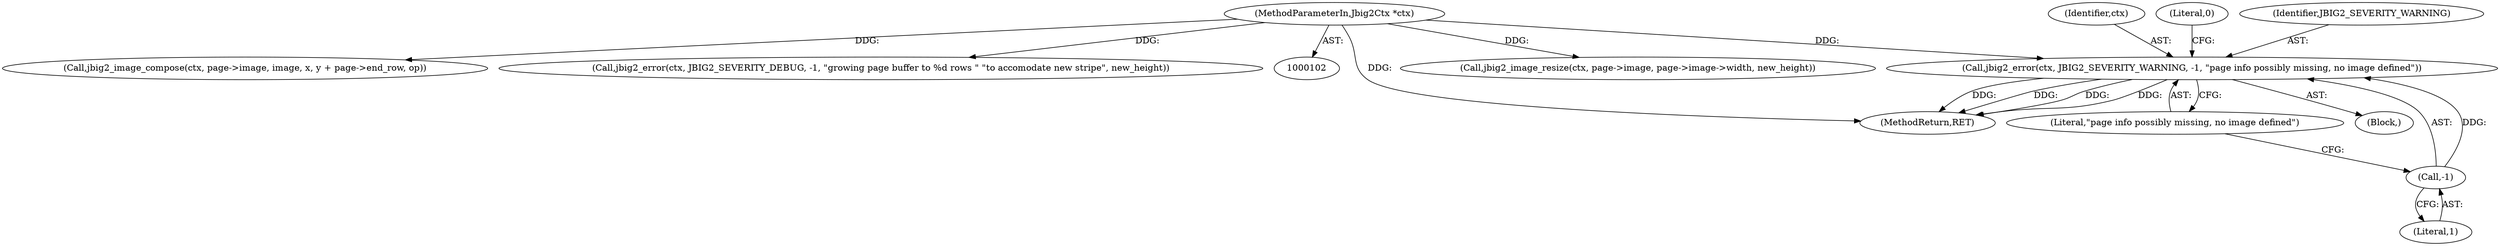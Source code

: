 digraph "0_ghostscript_e698d5c11d27212aa1098bc5b1673a3378563092_10@pointer" {
"1000117" [label="(Call,jbig2_error(ctx, JBIG2_SEVERITY_WARNING, -1, \"page info possibly missing, no image defined\"))"];
"1000103" [label="(MethodParameterIn,Jbig2Ctx *ctx)"];
"1000120" [label="(Call,-1)"];
"1000118" [label="(Identifier,ctx)"];
"1000122" [label="(Literal,\"page info possibly missing, no image defined\")"];
"1000184" [label="(MethodReturn,RET)"];
"1000158" [label="(Call,jbig2_image_resize(ctx, page->image, page->image->width, new_height))"];
"1000169" [label="(Call,jbig2_image_compose(ctx, page->image, image, x, y + page->end_row, op))"];
"1000116" [label="(Block,)"];
"1000117" [label="(Call,jbig2_error(ctx, JBIG2_SEVERITY_WARNING, -1, \"page info possibly missing, no image defined\"))"];
"1000120" [label="(Call,-1)"];
"1000124" [label="(Literal,0)"];
"1000121" [label="(Literal,1)"];
"1000119" [label="(Identifier,JBIG2_SEVERITY_WARNING)"];
"1000103" [label="(MethodParameterIn,Jbig2Ctx *ctx)"];
"1000151" [label="(Call,jbig2_error(ctx, JBIG2_SEVERITY_DEBUG, -1, \"growing page buffer to %d rows \" \"to accomodate new stripe\", new_height))"];
"1000117" -> "1000116"  [label="AST: "];
"1000117" -> "1000122"  [label="CFG: "];
"1000118" -> "1000117"  [label="AST: "];
"1000119" -> "1000117"  [label="AST: "];
"1000120" -> "1000117"  [label="AST: "];
"1000122" -> "1000117"  [label="AST: "];
"1000124" -> "1000117"  [label="CFG: "];
"1000117" -> "1000184"  [label="DDG: "];
"1000117" -> "1000184"  [label="DDG: "];
"1000117" -> "1000184"  [label="DDG: "];
"1000117" -> "1000184"  [label="DDG: "];
"1000103" -> "1000117"  [label="DDG: "];
"1000120" -> "1000117"  [label="DDG: "];
"1000103" -> "1000102"  [label="AST: "];
"1000103" -> "1000184"  [label="DDG: "];
"1000103" -> "1000151"  [label="DDG: "];
"1000103" -> "1000158"  [label="DDG: "];
"1000103" -> "1000169"  [label="DDG: "];
"1000120" -> "1000121"  [label="CFG: "];
"1000121" -> "1000120"  [label="AST: "];
"1000122" -> "1000120"  [label="CFG: "];
}

